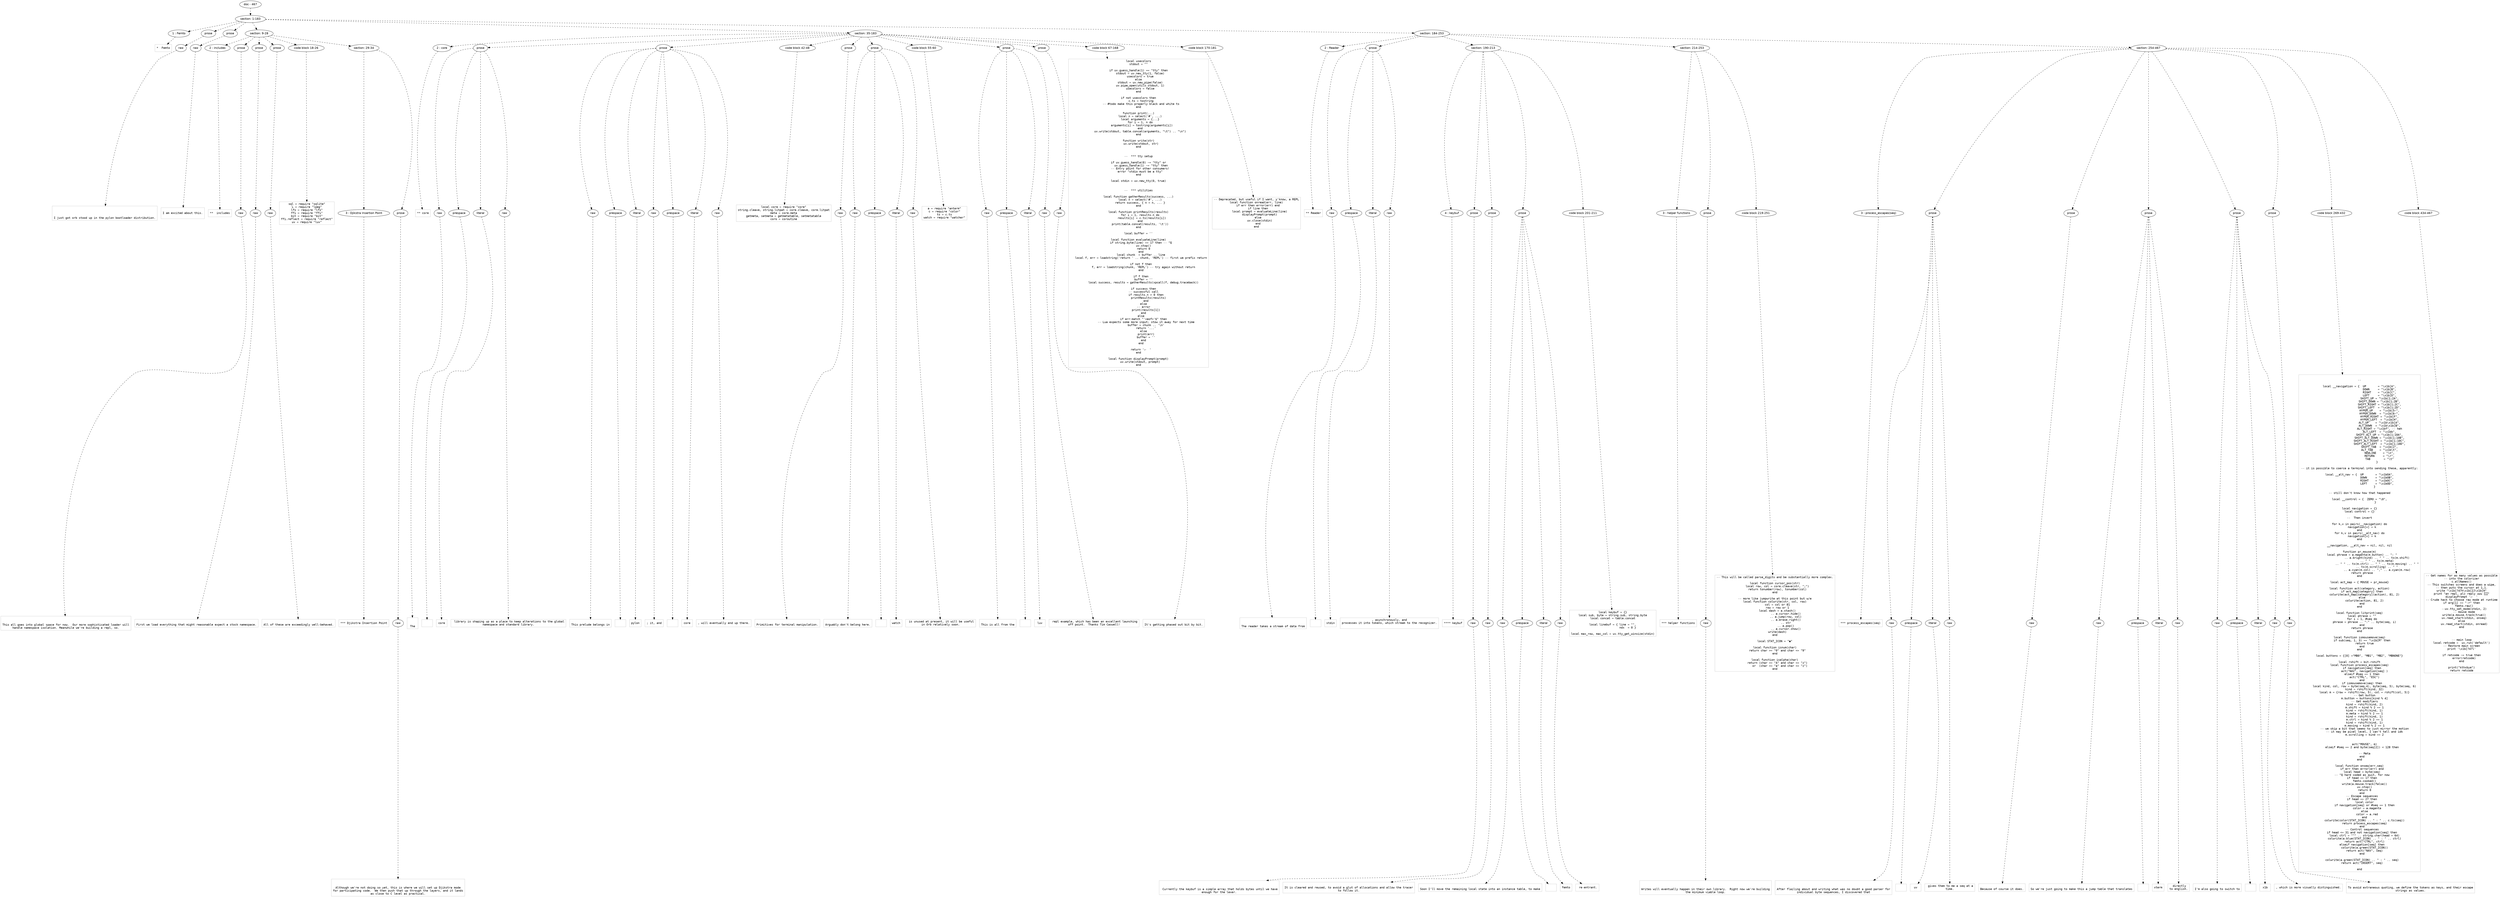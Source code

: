 digraph lpegNode {

node [fontname=Helvetica]
edge [style=dashed]

doc_0 [label="doc - 467"]


doc_0 -> { section_1}
{rank=same; section_1}

section_1 [label="section: 1-183"]


// END RANK doc_0

section_1 -> { header_2 prose_3 prose_4 section_5 section_6 section_7}
{rank=same; header_2 prose_3 prose_4 section_5 section_6 section_7}

header_2 [label="1 : Femto"]

prose_3 [label="prose"]

prose_4 [label="prose"]

section_5 [label="section: 9-28"]

section_6 [label="section: 35-183"]

section_7 [label="section: 184-253"]


// END RANK section_1

header_2 -> leaf_8
leaf_8  [color=Gray,shape=rectangle,fontname=Inconsolata,label="*  Femto"]
// END RANK header_2

prose_3 -> { raw_9}
{rank=same; raw_9}

raw_9 [label="raw"]


// END RANK prose_3

raw_9 -> leaf_10
leaf_10  [color=Gray,shape=rectangle,fontname=Inconsolata,label="


I just got orb stood up in the pylon bootloader distribution.
"]
// END RANK raw_9

prose_4 -> { raw_11}
{rank=same; raw_11}

raw_11 [label="raw"]


// END RANK prose_4

raw_11 -> leaf_12
leaf_12  [color=Gray,shape=rectangle,fontname=Inconsolata,label="
I am excited about this.

"]
// END RANK raw_11

section_5 -> { header_13 prose_14 prose_15 prose_16 codeblock_17 section_18}
{rank=same; header_13 prose_14 prose_15 prose_16 codeblock_17 section_18}

header_13 [label="2 : includes"]

prose_14 [label="prose"]

prose_15 [label="prose"]

prose_16 [label="prose"]

codeblock_17 [label="code block 18-26"]

section_18 [label="section: 29-34"]


// END RANK section_5

header_13 -> leaf_19
leaf_19  [color=Gray,shape=rectangle,fontname=Inconsolata,label="**  includes"]
// END RANK header_13

prose_14 -> { raw_20}
{rank=same; raw_20}

raw_20 [label="raw"]


// END RANK prose_14

raw_20 -> leaf_21
leaf_21  [color=Gray,shape=rectangle,fontname=Inconsolata,label="

This all goes into global space for now.  Our more sophisticated loader will
handle namespace isolation. Meanwhile we're building a repl, so.
"]
// END RANK raw_20

prose_15 -> { raw_22}
{rank=same; raw_22}

raw_22 [label="raw"]


// END RANK prose_15

raw_22 -> leaf_23
leaf_23  [color=Gray,shape=rectangle,fontname=Inconsolata,label="
First we load everything that might reasonable expect a stock namespace.
"]
// END RANK raw_22

prose_16 -> { raw_24}
{rank=same; raw_24}

raw_24 [label="raw"]


// END RANK prose_16

raw_24 -> leaf_25
leaf_25  [color=Gray,shape=rectangle,fontname=Inconsolata,label="
All of these are exceedingly well-behaved.
"]
// END RANK raw_24

codeblock_17 -> leaf_26
leaf_26  [color=Gray,shape=rectangle,fontname=Inconsolata,label="sql = require \"sqlite\"
L = require \"lpeg\"
lfs = require \"lfs\"
ffi = require \"ffi\"
bit = require \"bit\"
ffi.reflect = require \"reflect\"
uv = require \"luv\""]
// END RANK codeblock_17

section_18 -> { header_27 prose_28}
{rank=same; header_27 prose_28}

header_27 [label="3 : Djikstra Insertion Point"]

prose_28 [label="prose"]


// END RANK section_18

header_27 -> leaf_29
leaf_29  [color=Gray,shape=rectangle,fontname=Inconsolata,label="*** Djikstra Insertion Point"]
// END RANK header_27

prose_28 -> { raw_30}
{rank=same; raw_30}

raw_30 [label="raw"]


// END RANK prose_28

raw_30 -> leaf_31
leaf_31  [color=Gray,shape=rectangle,fontname=Inconsolata,label="

Although we're not doing so yet, this is where we will set up Djikstra mode
for participating code.  We then push that up through the layers, and it lands
as close to C level as practical.
"]
// END RANK raw_30

section_6 -> { header_32 prose_33 prose_34 codeblock_35 prose_36 prose_37 codeblock_38 prose_39 prose_40 codeblock_41 codeblock_42}
{rank=same; header_32 prose_33 prose_34 codeblock_35 prose_36 prose_37 codeblock_38 prose_39 prose_40 codeblock_41 codeblock_42}

header_32 [label="2 : core"]

prose_33 [label="prose"]

prose_34 [label="prose"]

codeblock_35 [label="code block 42-48"]

prose_36 [label="prose"]

prose_37 [label="prose"]

codeblock_38 [label="code block 55-60"]

prose_39 [label="prose"]

prose_40 [label="prose"]

codeblock_41 [label="code block 67-168"]

codeblock_42 [label="code block 170-181"]


// END RANK section_6

header_32 -> leaf_43
leaf_43  [color=Gray,shape=rectangle,fontname=Inconsolata,label="** core"]
// END RANK header_32

prose_33 -> { raw_44 prespace_45 literal_46 raw_47}
{rank=same; raw_44 prespace_45 literal_46 raw_47}

raw_44 [label="raw"]

prespace_45 [label="prespace"]

literal_46 [label="literal"]

raw_47 [label="raw"]


// END RANK prose_33

raw_44 -> leaf_48
leaf_48  [color=Gray,shape=rectangle,fontname=Inconsolata,label="

The"]
// END RANK raw_44

prespace_45 -> leaf_49
leaf_49  [color=Gray,shape=rectangle,fontname=Inconsolata,label=" "]
// END RANK prespace_45

literal_46 -> leaf_50
leaf_50  [color=Gray,shape=rectangle,fontname=Inconsolata,label="core"]
// END RANK literal_46

raw_47 -> leaf_51
leaf_51  [color=Gray,shape=rectangle,fontname=Inconsolata,label=" library is shaping up as a place to keep alterations to the global
namespace and standard library.
"]
// END RANK raw_47

prose_34 -> { raw_52 prespace_53 literal_54 raw_55 prespace_56 literal_57 raw_58}
{rank=same; raw_52 prespace_53 literal_54 raw_55 prespace_56 literal_57 raw_58}

raw_52 [label="raw"]

prespace_53 [label="prespace"]

literal_54 [label="literal"]

raw_55 [label="raw"]

prespace_56 [label="prespace"]

literal_57 [label="literal"]

raw_58 [label="raw"]


// END RANK prose_34

raw_52 -> leaf_59
leaf_59  [color=Gray,shape=rectangle,fontname=Inconsolata,label="
This prelude belongs in"]
// END RANK raw_52

prespace_53 -> leaf_60
leaf_60  [color=Gray,shape=rectangle,fontname=Inconsolata,label=" "]
// END RANK prespace_53

literal_54 -> leaf_61
leaf_61  [color=Gray,shape=rectangle,fontname=Inconsolata,label="pylon"]
// END RANK literal_54

raw_55 -> leaf_62
leaf_62  [color=Gray,shape=rectangle,fontname=Inconsolata,label="; it, and"]
// END RANK raw_55

prespace_56 -> leaf_63
leaf_63  [color=Gray,shape=rectangle,fontname=Inconsolata,label=" "]
// END RANK prespace_56

literal_57 -> leaf_64
leaf_64  [color=Gray,shape=rectangle,fontname=Inconsolata,label="core"]
// END RANK literal_57

raw_58 -> leaf_65
leaf_65  [color=Gray,shape=rectangle,fontname=Inconsolata,label=", will eventually end up there.
"]
// END RANK raw_58

codeblock_35 -> leaf_66
leaf_66  [color=Gray,shape=rectangle,fontname=Inconsolata,label="local core = require \"core\"
string.cleave, string.litpat = core.cleave, core.litpat
meta = core.meta
getmeta, setmeta = getmetatable, setmetatable
coro = coroutine"]
// END RANK codeblock_35

prose_36 -> { raw_67}
{rank=same; raw_67}

raw_67 [label="raw"]


// END RANK prose_36

raw_67 -> leaf_68
leaf_68  [color=Gray,shape=rectangle,fontname=Inconsolata,label="
Primitives for terminal manipulation.
"]
// END RANK raw_67

prose_37 -> { raw_69 prespace_70 literal_71 raw_72}
{rank=same; raw_69 prespace_70 literal_71 raw_72}

raw_69 [label="raw"]

prespace_70 [label="prespace"]

literal_71 [label="literal"]

raw_72 [label="raw"]


// END RANK prose_37

raw_69 -> leaf_73
leaf_73  [color=Gray,shape=rectangle,fontname=Inconsolata,label="
Arguably don't belong here."]
// END RANK raw_69

prespace_70 -> leaf_74
leaf_74  [color=Gray,shape=rectangle,fontname=Inconsolata,label=" "]
// END RANK prespace_70

literal_71 -> leaf_75
leaf_75  [color=Gray,shape=rectangle,fontname=Inconsolata,label="watch"]
// END RANK literal_71

raw_72 -> leaf_76
leaf_76  [color=Gray,shape=rectangle,fontname=Inconsolata,label=" is unused at present, it will be useful
in Orb relatively soon.
"]
// END RANK raw_72

codeblock_38 -> leaf_77
leaf_77  [color=Gray,shape=rectangle,fontname=Inconsolata,label="a = require \"anterm\"
c = require \"color\"
ts = c.ts
watch = require \"watcher\""]
// END RANK codeblock_38

prose_39 -> { raw_78 prespace_79 literal_80 raw_81}
{rank=same; raw_78 prespace_79 literal_80 raw_81}

raw_78 [label="raw"]

prespace_79 [label="prespace"]

literal_80 [label="literal"]

raw_81 [label="raw"]


// END RANK prose_39

raw_78 -> leaf_82
leaf_82  [color=Gray,shape=rectangle,fontname=Inconsolata,label="
This is all from the"]
// END RANK raw_78

prespace_79 -> leaf_83
leaf_83  [color=Gray,shape=rectangle,fontname=Inconsolata,label=" "]
// END RANK prespace_79

literal_80 -> leaf_84
leaf_84  [color=Gray,shape=rectangle,fontname=Inconsolata,label="luv"]
// END RANK literal_80

raw_81 -> leaf_85
leaf_85  [color=Gray,shape=rectangle,fontname=Inconsolata,label=" repl example, which has been an excellent launching
off point.  Thanks Tim Caswell!
"]
// END RANK raw_81

prose_40 -> { raw_86}
{rank=same; raw_86}

raw_86 [label="raw"]


// END RANK prose_40

raw_86 -> leaf_87
leaf_87  [color=Gray,shape=rectangle,fontname=Inconsolata,label="
It's getting phased out bit by bit.
"]
// END RANK raw_86

codeblock_41 -> leaf_88
leaf_88  [color=Gray,shape=rectangle,fontname=Inconsolata,label="local usecolors
stdout = \"\"

if uv.guess_handle(1) == \"tty\" then
  stdout = uv.new_tty(1, false)
  usecolors = true
else
  stdout = uv.new_pipe(false)
  uv.pipe_open(utils.stdout, 1)
  usecolors = false
end

if not usecolors then
   c.ts = tostring
   -- #todo make this properly black and white ts
end

function print(...)
  local n = select('#', ...)
  local arguments = {...}
  for i = 1, n do
    arguments[i] = tostring(arguments[i])
  end
  uv.write(stdout, table.concat(arguments, \"\\t\") .. \"\\n\")
end

function write(str)
   uv.write(stdout, str)
end


--  *** tty setup

if uv.guess_handle(0) ~= \"tty\" or
   uv.guess_handle(1) ~= \"tty\" then
  -- Entry point for other consumers!
  error \"stdio must be a tty\"
end

local stdin = uv.new_tty(0, true)


--  *** utilities

local function gatherResults(success, ...)
  local n = select('#', ...)
  return success, { n = n, ... }
end

local function printResults(results)
  for i = 1, results.n do
    results[i] = c.ts(results[i])
  end
  print(table.concat(results, '\\t'))
end

local buffer = ''

local function evaluateLine(line)
   if string.byte(line) == 17 then -- ^Q
      uv.stop()
      return 0
   end
   local chunk  = buffer .. line
   local f, err = loadstring('return ' .. chunk, 'REPL') -- first we prefix return

   if not f then
      f, err = loadstring(chunk, 'REPL') -- try again without return
   end

   if f then
      buffer = ''
      local success, results = gatherResults(xpcall(f, debug.traceback))

      if success then
      -- successful call
         if results.n > 0 then
            printResults(results)
         end
      else
      -- error
         print(results[1])
      end
   else
      if err:match \"'<eof>'$\" then
         -- Lua expects some more input; stow it away for next time
         buffer = chunk .. '\\n'
         return '...'
      else
         print(err)
         buffer = ''
      end
   end

   return '👉  '
end

local function displayPrompt(prompt)
  uv.write(stdout, prompt)
end"]
// END RANK codeblock_41

codeblock_42 -> leaf_89
leaf_89  [color=Gray,shape=rectangle,fontname=Inconsolata,label="-- Deprecated, but useful if I want, y'know, a REPL
local function onread(err, line)
  if err then error(err) end
  if line then
    local prompt = evaluateLine(line)
    displayPrompt(prompt)
  else
    uv.close(stdin)
  end
end"]
// END RANK codeblock_42

section_7 -> { header_90 prose_91 section_92 section_93 section_94}
{rank=same; header_90 prose_91 section_92 section_93 section_94}

header_90 [label="2 : Reader"]

prose_91 [label="prose"]

section_92 [label="section: 190-213"]

section_93 [label="section: 214-253"]

section_94 [label="section: 254-467"]


// END RANK section_7

header_90 -> leaf_95
leaf_95  [color=Gray,shape=rectangle,fontname=Inconsolata,label="** Reader"]
// END RANK header_90

prose_91 -> { raw_96 prespace_97 literal_98 raw_99}
{rank=same; raw_96 prespace_97 literal_98 raw_99}

raw_96 [label="raw"]

prespace_97 [label="prespace"]

literal_98 [label="literal"]

raw_99 [label="raw"]


// END RANK prose_91

raw_96 -> leaf_100
leaf_100  [color=Gray,shape=rectangle,fontname=Inconsolata,label="

The reader takes a stream of data from"]
// END RANK raw_96

prespace_97 -> leaf_101
leaf_101  [color=Gray,shape=rectangle,fontname=Inconsolata,label=" "]
// END RANK prespace_97

literal_98 -> leaf_102
leaf_102  [color=Gray,shape=rectangle,fontname=Inconsolata,label="stdin"]
// END RANK literal_98

raw_99 -> leaf_103
leaf_103  [color=Gray,shape=rectangle,fontname=Inconsolata,label=", asynchronously, and
processes it into tokens, which stream to the recognizer.

"]
// END RANK raw_99

section_92 -> { header_104 prose_105 prose_106 prose_107 codeblock_108}
{rank=same; header_104 prose_105 prose_106 prose_107 codeblock_108}

header_104 [label="4 : keybuf"]

prose_105 [label="prose"]

prose_106 [label="prose"]

prose_107 [label="prose"]

codeblock_108 [label="code block 201-211"]


// END RANK section_92

header_104 -> leaf_109
leaf_109  [color=Gray,shape=rectangle,fontname=Inconsolata,label="**** keybuf"]
// END RANK header_104

prose_105 -> { raw_110}
{rank=same; raw_110}

raw_110 [label="raw"]


// END RANK prose_105

raw_110 -> leaf_111
leaf_111  [color=Gray,shape=rectangle,fontname=Inconsolata,label="

 Currently the keybuf is a simple array that holds bytes until we have
enough for the lexer.
"]
// END RANK raw_110

prose_106 -> { raw_112}
{rank=same; raw_112}

raw_112 [label="raw"]


// END RANK prose_106

raw_112 -> leaf_113
leaf_113  [color=Gray,shape=rectangle,fontname=Inconsolata,label="
It is cleared and reused, to avoid a glut of allocations and allow the tracer
to follow it.
"]
// END RANK raw_112

prose_107 -> { raw_114 prespace_115 literal_116 raw_117}
{rank=same; raw_114 prespace_115 literal_116 raw_117}

raw_114 [label="raw"]

prespace_115 [label="prespace"]

literal_116 [label="literal"]

raw_117 [label="raw"]


// END RANK prose_107

raw_114 -> leaf_118
leaf_118  [color=Gray,shape=rectangle,fontname=Inconsolata,label="
Soon I'll move the remaining local state into an instance table, to make"]
// END RANK raw_114

prespace_115 -> leaf_119
leaf_119  [color=Gray,shape=rectangle,fontname=Inconsolata,label=""]
// END RANK prespace_115

literal_116 -> leaf_120
leaf_120  [color=Gray,shape=rectangle,fontname=Inconsolata,label="femto"]
// END RANK literal_116

raw_117 -> leaf_121
leaf_121  [color=Gray,shape=rectangle,fontname=Inconsolata,label=" re-entrant.
"]
// END RANK raw_117

codeblock_108 -> leaf_122
leaf_122  [color=Gray,shape=rectangle,fontname=Inconsolata,label="local keybuf = {}
local sub, byte = string.sub, string.byte
local concat = table.concat

local linebuf = { line = \"\",
                  ndx  = 0 }

local max_row, mac_col = uv.tty_get_winsize(stdin)
"]
// END RANK codeblock_108

section_93 -> { header_123 prose_124 codeblock_125}
{rank=same; header_123 prose_124 codeblock_125}

header_123 [label="3 : helper functions"]

prose_124 [label="prose"]

codeblock_125 [label="code block 219-251"]


// END RANK section_93

header_123 -> leaf_126
leaf_126  [color=Gray,shape=rectangle,fontname=Inconsolata,label="*** helper functions"]
// END RANK header_123

prose_124 -> { raw_127}
{rank=same; raw_127}

raw_127 [label="raw"]


// END RANK prose_124

raw_127 -> leaf_128
leaf_128  [color=Gray,shape=rectangle,fontname=Inconsolata,label="

Writes will eventually happen in their own library.  Right now we're building
the minimum viable loop.
"]
// END RANK raw_127

codeblock_125 -> leaf_129
leaf_129  [color=Gray,shape=rectangle,fontname=Inconsolata,label="-- This will be called parse_digits and be substantially more complex.
--
local function cursor_pos(str)
   local row, col = core.cleave(str, \";\")
   return tonumber(row), tonumber(col)
end

-- more like jumpwrite at this point but w/e
local function colwrite(str, col, row)
   col = col or 81
   row = row or 1
   local dash = a.stash()
             .. a.cursor.hide()
             .. a.jump(row, col)
             .. a.erase.right()
             .. str
             .. a.pop()
             .. a.cursor.show()
   write(dash)
end

local STAT_ICON = \"◉\"

local function isnum(char)
   return char >= \"0\" and char <= \"9\"
end

local function isalpha(char)
   return (char >= \"A\" and char <= \"z\")
      or  (char >= \"a\" and char <= \"z\")
end"]
// END RANK codeblock_125

section_94 -> { header_130 prose_131 prose_132 prose_133 prose_134 prose_135 codeblock_136 codeblock_137}
{rank=same; header_130 prose_131 prose_132 prose_133 prose_134 prose_135 codeblock_136 codeblock_137}

header_130 [label="3 : process_escapes(seq)"]

prose_131 [label="prose"]

prose_132 [label="prose"]

prose_133 [label="prose"]

prose_134 [label="prose"]

prose_135 [label="prose"]

codeblock_136 [label="code block 269-432"]

codeblock_137 [label="code block 434-467"]


// END RANK section_94

header_130 -> leaf_138
leaf_138  [color=Gray,shape=rectangle,fontname=Inconsolata,label="*** process_escapes(seq)"]
// END RANK header_130

prose_131 -> { raw_139 prespace_140 literal_141 raw_142}
{rank=same; raw_139 prespace_140 literal_141 raw_142}

raw_139 [label="raw"]

prespace_140 [label="prespace"]

literal_141 [label="literal"]

raw_142 [label="raw"]


// END RANK prose_131

raw_139 -> leaf_143
leaf_143  [color=Gray,shape=rectangle,fontname=Inconsolata,label="

After flailing about and writing what was no doubt a good parser for
individual byte sequences, I discovered that"]
// END RANK raw_139

prespace_140 -> leaf_144
leaf_144  [color=Gray,shape=rectangle,fontname=Inconsolata,label=" "]
// END RANK prespace_140

literal_141 -> leaf_145
leaf_145  [color=Gray,shape=rectangle,fontname=Inconsolata,label="uv"]
// END RANK literal_141

raw_142 -> leaf_146
leaf_146  [color=Gray,shape=rectangle,fontname=Inconsolata,label=" gives them to me a seq at a
time.
"]
// END RANK raw_142

prose_132 -> { raw_147}
{rank=same; raw_147}

raw_147 [label="raw"]


// END RANK prose_132

raw_147 -> leaf_148
leaf_148  [color=Gray,shape=rectangle,fontname=Inconsolata,label="
Because of course it does.
"]
// END RANK raw_147

prose_133 -> { raw_149 prespace_150 literal_151 raw_152}
{rank=same; raw_149 prespace_150 literal_151 raw_152}

raw_149 [label="raw"]

prespace_150 [label="prespace"]

literal_151 [label="literal"]

raw_152 [label="raw"]


// END RANK prose_133

raw_149 -> leaf_153
leaf_153  [color=Gray,shape=rectangle,fontname=Inconsolata,label="
So we're just going to make this a jump table that translates"]
// END RANK raw_149

prespace_150 -> leaf_154
leaf_154  [color=Gray,shape=rectangle,fontname=Inconsolata,label=" "]
// END RANK prespace_150

literal_151 -> leaf_155
leaf_155  [color=Gray,shape=rectangle,fontname=Inconsolata,label="xterm"]
// END RANK literal_151

raw_152 -> leaf_156
leaf_156  [color=Gray,shape=rectangle,fontname=Inconsolata,label=" directly
to english.
"]
// END RANK raw_152

prose_134 -> { raw_157 prespace_158 literal_159 raw_160}
{rank=same; raw_157 prespace_158 literal_159 raw_160}

raw_157 [label="raw"]

prespace_158 [label="prespace"]

literal_159 [label="literal"]

raw_160 [label="raw"]


// END RANK prose_134

raw_157 -> leaf_161
leaf_161  [color=Gray,shape=rectangle,fontname=Inconsolata,label="
I'm also going to switch to"]
// END RANK raw_157

prespace_158 -> leaf_162
leaf_162  [color=Gray,shape=rectangle,fontname=Inconsolata,label=" "]
// END RANK prespace_158

literal_159 -> leaf_163
leaf_163  [color=Gray,shape=rectangle,fontname=Inconsolata,label="x1b"]
// END RANK literal_159

raw_160 -> leaf_164
leaf_164  [color=Gray,shape=rectangle,fontname=Inconsolata,label=", which is more visually distinguished.
"]
// END RANK raw_160

prose_135 -> { raw_165}
{rank=same; raw_165}

raw_165 [label="raw"]


// END RANK prose_135

raw_165 -> leaf_166
leaf_166  [color=Gray,shape=rectangle,fontname=Inconsolata,label="
To avoid extraneous quoting, we define the tokens as keys, and their escape
strings as values."]
// END RANK raw_165

codeblock_136 -> leaf_167
leaf_167  [color=Gray,shape=rectangle,fontname=Inconsolata,label="
--

local __navigation = {  UP       = \"\\x1b[A\",
                        DOWN     = \"\\x1b[B\",
                        RIGHT    = \"\\x1b[C\",
                        LEFT     = \"\\x1b[D\",
                        SHIFT_UP = \"\\x1b[1;2A\",
                        SHIFT_DOWN = \"\\x1b[1;2B\",
                        SHIFT_RIGHT = \"\\x1b[1;2C\",
                        SHIFT_LEFT  = \"\\x1b[1;2D\",
                        HYPER_UP    = \"\\x1b[5~\",
                        HYPER_DOWN  = \"\\x1b[6~\",
                        HYPER_RIGHT = \"\\x1b[F\",
                        HYPER_LEFT  = \"\\x1b[H\",
                        ALT_UP    = \"\\x1b\\x1b[A\",
                        ALT_DOWN  = \"\\x1b\\x1b[B\",
                        ALT_RIGHT = \"\\x1bf\", -- heh
                        ALT_LEFT  = \"\\x1bb\",
                        SHIFT_ALT_UP = \"\\x1b[1;10A\",
                        SHIFT_ALT_DOWN = \"\\x1b[1;10B\",
                        SHIFT_ALT_RIGHT = \"\\x1b[1;10C\",
                        SHIFT_ALT_LEFT  = \"\\x1b[1;10D\",
                        SHIFT_TAB  = \"\\x1b[Z\",
                        ALT_TAB    = \"\\x1b\\t\",
                        NEWLINE    = \"\\n\",
                        RETURN     = \"\\r\",
                        TAB        = \"\\t\"
                     }

-- it is possible to coerce a terminal into sending these, apparently:

local __alt_nav = {  UP       = \"\\x1bOA\",
                     DOWN     = \"\\x1bOB\",
                     RIGHT    = \"\\x1bOC\",
                     LEFT     = \"\\x1bOD\",
                  }

-- still don't know how that happened

local __control = {  ZERO = \"\\0\",
                   }

local navigation = {}
local control = {}

--  Then invert

for k,v in pairs(__navigation) do
   navigation[v] = k
end
for k,v in pairs(__alt_nav) do
   navigation[v] = k
end

__navigation, __alt_nav = nil, nil, nil

function pr_mouse(m)
   local phrase = a.magenta(m.button) .. \": \"
                     .. a.bright(kind) .. \" \" .. ts(m.shift)
                     .. \" \" .. ts(m.meta)
                     .. \" \" .. ts(m.ctrl) .. \" \" .. ts(m.moving) .. \" \"
                     .. ts(m.scrolling) .. \" \"
                     .. a.cyan(m.col) .. \",\" .. a.cyan(m.row)
   return phrase
end

local act_map = { MOUSE = pr_mouse}

local function act(category, action)
   if act_map[category] then
      colwrite(act_map[category](action), 81, 2)
   else
      colwrite(action, 81, 2)
   end
end

local function litprint(seq)
   local phrase = \"\"
   for i = 1, #seq do
      phrase = phrase .. \":\" .. byte(seq, i)
   end
   return phrase
end

local function ismousemove(seq)
   if sub(seq, 1, 3) == \"\\x1b[M\" then
      return true
   end
end

local buttons = {[0] =\"MB0\", \"MB1\", \"MB2\", \"MBNONE\"}

local rshift = bit.rshift
local function process_escapes(seq)
   if navigation[seq] then
      act(\"NAV\", navigation[seq] )
   elseif #seq == 1 then
      act(\"CTRL\", \"ESC\")
   end
   if ismousemove(seq) then
      local kind, col, row = byte(seq,4), byte(seq, 5), byte(seq, 6)
      kind = rshift(kind, 32)
      local m = {row = rshift(row, 5), col = rshift(col, 5)}
      -- Get button
      m.button = buttons[kind % 4]
      -- Get modifiers
      kind = rshift(kind, 2)
      m.shift = kind % 2 == 1
      kind = rshift(kind, 1)
      m.meta = kind % 2 == 1
      kind = rshift(kind, 1)
      m.ctrl = kind % 2 == 1
      kind = rshift(kind, 1)
      m.moving = kind % 2 == 1
      -- we skip a bit that seems to just mirror the motion
      -- it may be pixel level, I can't tell and idk
      m.scrolling = kind == 2


      act(\"MOUSE\", m)
   elseif #seq == 2 and byte(seq[2]) < 128 then

      -- Meta
   end
end

local function onseq(err,seq)
   if err then error(err) end
   local head = byte(seq)
   -- ^Q hard coded as quit, for now
   if head == 17 then
      femto.cooked()
      write(a.mouse.track(false))
      uv.stop()
      return 0
   end
   -- Escape sequences
   if head == 27 then
      local color
      if navigation[seq] or #seq == 1 then
         color = a.magenta
      else
         color = a.red
      end
      colwrite(color(STAT_ICON) .. \" : \" .. c.ts(seq))
      return process_escapes(seq)
   end
   -- Control sequences
   if head <= 31 and not navigation[seq] then
      local ctrl = \"^\" .. string.char(head + 64)
      colwrite(a.blue(STAT_ICON) .. \" : \" .. ctrl)
      return act(\"CTRL\", ctrl)
   elseif navigation[seq] then
      colwrite(a.green(STAT_ICON))
      return act(\"NAV\", seq)
   end

   colwrite(a.green(STAT_ICON) .. \" : \" .. seq)
   return act(\"INSERT\", seq)

end"]
// END RANK codeblock_136

codeblock_137 -> leaf_168
leaf_168  [color=Gray,shape=rectangle,fontname=Inconsolata,label="-- Get names for as many values as possible
-- into the colorizer
c.allNames()
-- This switches screens and does a wipe,
-- then puts the cursor at 1,1.
write \"\\x1b[?47h\\x1b[2J\\x1b[H\"
print \"an repl, plz reply uwu 👀\"
displayPrompt '👉  '
-- Crude hack to choose raw mode at runtime
if arg[1] == \"-r\" then
   femto.raw()
   --uv.tty_set_mode(stdin, 2)
   -- mouse mode
   write(a.mouse.track(true))
   uv.read_start(stdin, onseq)
else
   uv.read_start(stdin, onread)
end



-- main loop
local retcode =  uv.run('default')
-- Restore main screen
print '\\x1b[?47l'

if retcode ~= true then
   error(retcode)
end

print(\"kthxbye\")
return retcode"]
// END RANK codeblock_137


}
